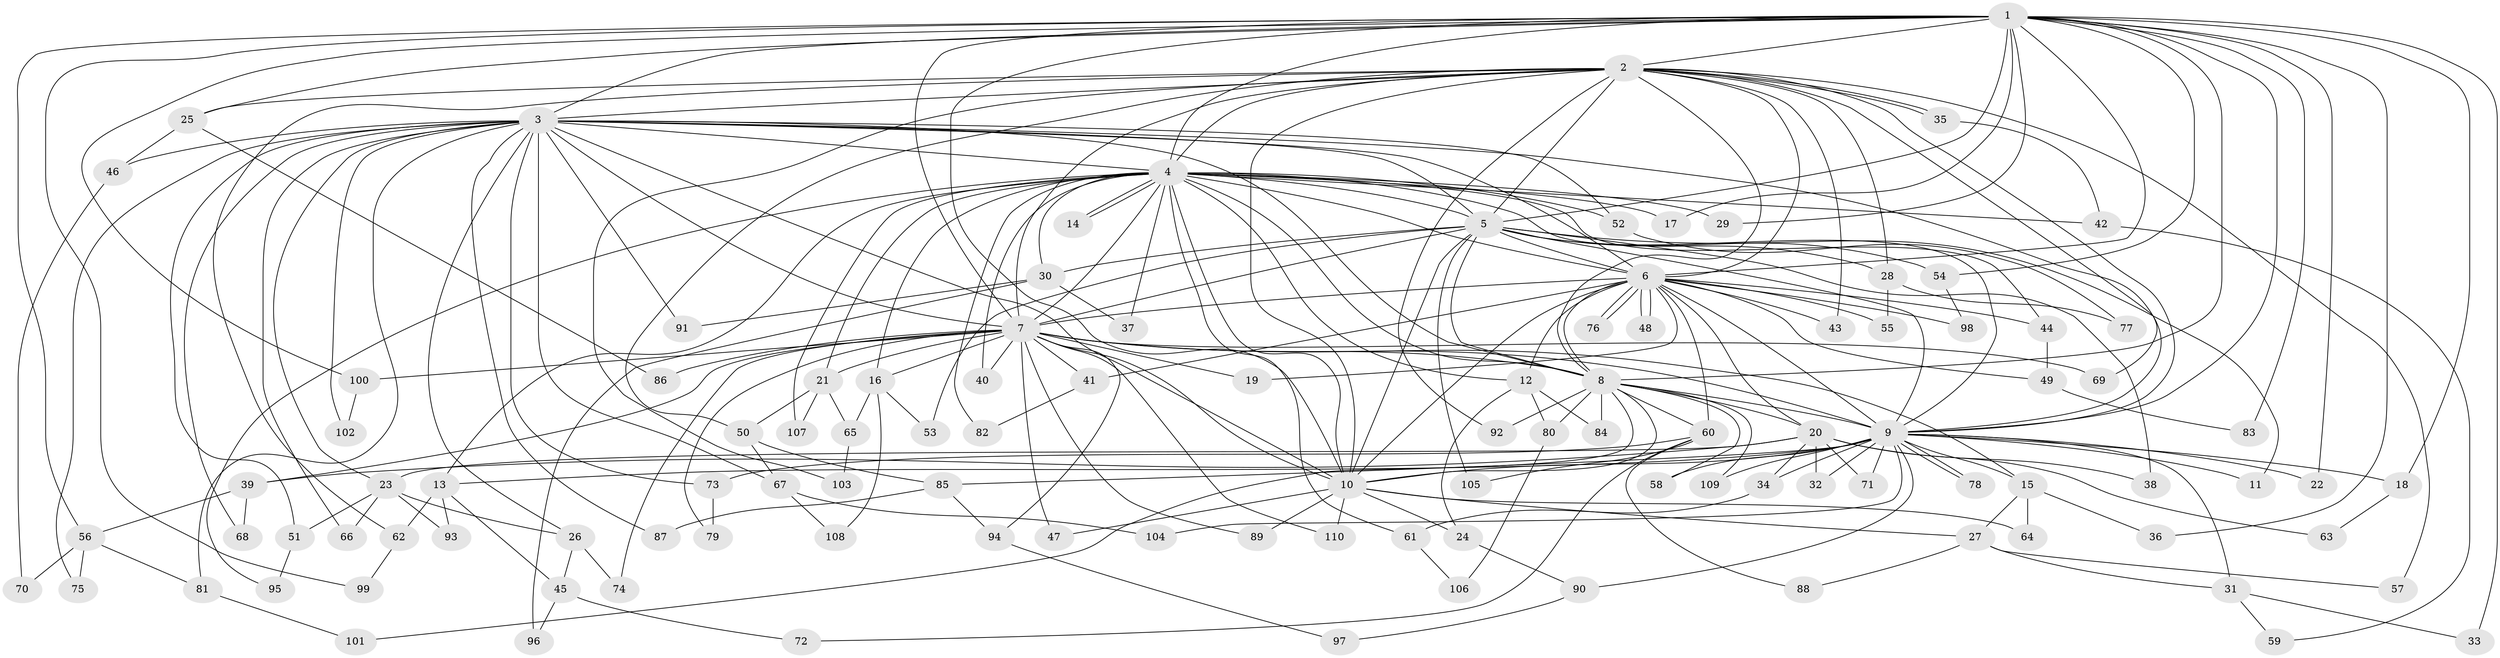 // coarse degree distribution, {18: 0.012987012987012988, 20: 0.012987012987012988, 24: 0.012987012987012988, 23: 0.03896103896103896, 17: 0.025974025974025976, 25: 0.012987012987012988, 15: 0.012987012987012988, 2: 0.4675324675324675, 5: 0.07792207792207792, 3: 0.2077922077922078, 14: 0.012987012987012988, 6: 0.025974025974025976, 4: 0.06493506493506493, 1: 0.012987012987012988}
// Generated by graph-tools (version 1.1) at 2025/17/03/04/25 18:17:32]
// undirected, 110 vertices, 245 edges
graph export_dot {
graph [start="1"]
  node [color=gray90,style=filled];
  1;
  2;
  3;
  4;
  5;
  6;
  7;
  8;
  9;
  10;
  11;
  12;
  13;
  14;
  15;
  16;
  17;
  18;
  19;
  20;
  21;
  22;
  23;
  24;
  25;
  26;
  27;
  28;
  29;
  30;
  31;
  32;
  33;
  34;
  35;
  36;
  37;
  38;
  39;
  40;
  41;
  42;
  43;
  44;
  45;
  46;
  47;
  48;
  49;
  50;
  51;
  52;
  53;
  54;
  55;
  56;
  57;
  58;
  59;
  60;
  61;
  62;
  63;
  64;
  65;
  66;
  67;
  68;
  69;
  70;
  71;
  72;
  73;
  74;
  75;
  76;
  77;
  78;
  79;
  80;
  81;
  82;
  83;
  84;
  85;
  86;
  87;
  88;
  89;
  90;
  91;
  92;
  93;
  94;
  95;
  96;
  97;
  98;
  99;
  100;
  101;
  102;
  103;
  104;
  105;
  106;
  107;
  108;
  109;
  110;
  1 -- 2;
  1 -- 3;
  1 -- 4;
  1 -- 5;
  1 -- 6;
  1 -- 7;
  1 -- 8;
  1 -- 9;
  1 -- 10;
  1 -- 17;
  1 -- 18;
  1 -- 22;
  1 -- 25;
  1 -- 29;
  1 -- 33;
  1 -- 36;
  1 -- 54;
  1 -- 56;
  1 -- 83;
  1 -- 99;
  1 -- 100;
  2 -- 3;
  2 -- 4;
  2 -- 5;
  2 -- 6;
  2 -- 7;
  2 -- 8;
  2 -- 9;
  2 -- 10;
  2 -- 25;
  2 -- 28;
  2 -- 35;
  2 -- 35;
  2 -- 43;
  2 -- 50;
  2 -- 57;
  2 -- 62;
  2 -- 69;
  2 -- 92;
  2 -- 103;
  3 -- 4;
  3 -- 5;
  3 -- 6;
  3 -- 7;
  3 -- 8;
  3 -- 9;
  3 -- 10;
  3 -- 23;
  3 -- 26;
  3 -- 46;
  3 -- 51;
  3 -- 52;
  3 -- 66;
  3 -- 67;
  3 -- 68;
  3 -- 73;
  3 -- 75;
  3 -- 81;
  3 -- 87;
  3 -- 91;
  3 -- 102;
  4 -- 5;
  4 -- 6;
  4 -- 7;
  4 -- 8;
  4 -- 9;
  4 -- 10;
  4 -- 12;
  4 -- 13;
  4 -- 14;
  4 -- 14;
  4 -- 16;
  4 -- 17;
  4 -- 21;
  4 -- 29;
  4 -- 30;
  4 -- 37;
  4 -- 40;
  4 -- 42;
  4 -- 44;
  4 -- 52;
  4 -- 61;
  4 -- 82;
  4 -- 95;
  4 -- 107;
  5 -- 6;
  5 -- 7;
  5 -- 8;
  5 -- 9;
  5 -- 10;
  5 -- 11;
  5 -- 28;
  5 -- 30;
  5 -- 38;
  5 -- 53;
  5 -- 54;
  5 -- 105;
  6 -- 7;
  6 -- 8;
  6 -- 9;
  6 -- 10;
  6 -- 12;
  6 -- 19;
  6 -- 20;
  6 -- 41;
  6 -- 43;
  6 -- 44;
  6 -- 48;
  6 -- 48;
  6 -- 49;
  6 -- 55;
  6 -- 60;
  6 -- 76;
  6 -- 76;
  6 -- 98;
  7 -- 8;
  7 -- 9;
  7 -- 10;
  7 -- 15;
  7 -- 16;
  7 -- 19;
  7 -- 21;
  7 -- 39;
  7 -- 40;
  7 -- 41;
  7 -- 47;
  7 -- 69;
  7 -- 74;
  7 -- 79;
  7 -- 86;
  7 -- 89;
  7 -- 94;
  7 -- 100;
  7 -- 110;
  8 -- 9;
  8 -- 10;
  8 -- 20;
  8 -- 58;
  8 -- 60;
  8 -- 80;
  8 -- 84;
  8 -- 92;
  8 -- 101;
  8 -- 109;
  9 -- 10;
  9 -- 11;
  9 -- 13;
  9 -- 15;
  9 -- 18;
  9 -- 22;
  9 -- 31;
  9 -- 32;
  9 -- 34;
  9 -- 58;
  9 -- 71;
  9 -- 78;
  9 -- 78;
  9 -- 85;
  9 -- 90;
  9 -- 104;
  9 -- 109;
  10 -- 24;
  10 -- 27;
  10 -- 47;
  10 -- 64;
  10 -- 89;
  10 -- 110;
  12 -- 24;
  12 -- 80;
  12 -- 84;
  13 -- 45;
  13 -- 62;
  13 -- 93;
  15 -- 27;
  15 -- 36;
  15 -- 64;
  16 -- 53;
  16 -- 65;
  16 -- 108;
  18 -- 63;
  20 -- 23;
  20 -- 32;
  20 -- 34;
  20 -- 38;
  20 -- 39;
  20 -- 63;
  20 -- 71;
  21 -- 50;
  21 -- 65;
  21 -- 107;
  23 -- 26;
  23 -- 51;
  23 -- 66;
  23 -- 93;
  24 -- 90;
  25 -- 46;
  25 -- 86;
  26 -- 45;
  26 -- 74;
  27 -- 31;
  27 -- 57;
  27 -- 88;
  28 -- 55;
  28 -- 77;
  30 -- 37;
  30 -- 91;
  30 -- 96;
  31 -- 33;
  31 -- 59;
  34 -- 61;
  35 -- 42;
  39 -- 56;
  39 -- 68;
  41 -- 82;
  42 -- 59;
  44 -- 49;
  45 -- 72;
  45 -- 96;
  46 -- 70;
  49 -- 83;
  50 -- 67;
  50 -- 85;
  51 -- 95;
  52 -- 77;
  54 -- 98;
  56 -- 70;
  56 -- 75;
  56 -- 81;
  60 -- 72;
  60 -- 73;
  60 -- 88;
  60 -- 105;
  61 -- 106;
  62 -- 99;
  65 -- 103;
  67 -- 104;
  67 -- 108;
  73 -- 79;
  80 -- 106;
  81 -- 101;
  85 -- 87;
  85 -- 94;
  90 -- 97;
  94 -- 97;
  100 -- 102;
}

